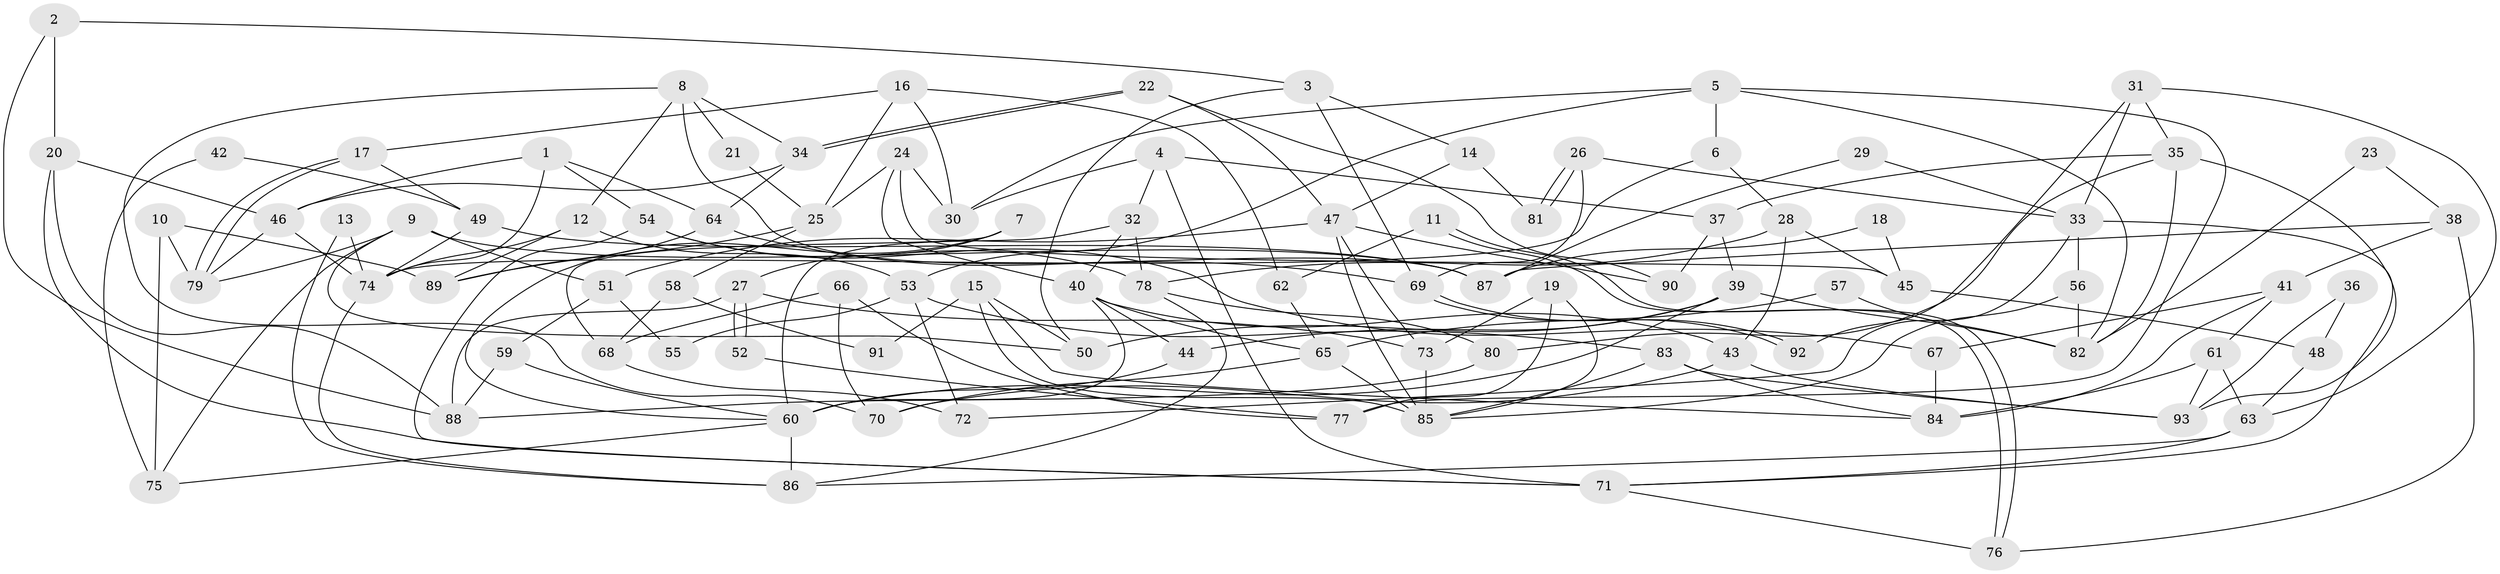 // Generated by graph-tools (version 1.1) at 2025/49/03/09/25 04:49:34]
// undirected, 93 vertices, 186 edges
graph export_dot {
graph [start="1"]
  node [color=gray90,style=filled];
  1;
  2;
  3;
  4;
  5;
  6;
  7;
  8;
  9;
  10;
  11;
  12;
  13;
  14;
  15;
  16;
  17;
  18;
  19;
  20;
  21;
  22;
  23;
  24;
  25;
  26;
  27;
  28;
  29;
  30;
  31;
  32;
  33;
  34;
  35;
  36;
  37;
  38;
  39;
  40;
  41;
  42;
  43;
  44;
  45;
  46;
  47;
  48;
  49;
  50;
  51;
  52;
  53;
  54;
  55;
  56;
  57;
  58;
  59;
  60;
  61;
  62;
  63;
  64;
  65;
  66;
  67;
  68;
  69;
  70;
  71;
  72;
  73;
  74;
  75;
  76;
  77;
  78;
  79;
  80;
  81;
  82;
  83;
  84;
  85;
  86;
  87;
  88;
  89;
  90;
  91;
  92;
  93;
  1 -- 46;
  1 -- 54;
  1 -- 64;
  1 -- 74;
  2 -- 88;
  2 -- 20;
  2 -- 3;
  3 -- 69;
  3 -- 14;
  3 -- 50;
  4 -- 32;
  4 -- 37;
  4 -- 30;
  4 -- 71;
  5 -- 53;
  5 -- 30;
  5 -- 6;
  5 -- 77;
  5 -- 82;
  6 -- 74;
  6 -- 28;
  7 -- 27;
  7 -- 68;
  7 -- 60;
  8 -- 34;
  8 -- 87;
  8 -- 12;
  8 -- 21;
  8 -- 70;
  9 -- 50;
  9 -- 79;
  9 -- 51;
  9 -- 75;
  9 -- 87;
  10 -- 79;
  10 -- 75;
  10 -- 89;
  11 -- 62;
  11 -- 76;
  11 -- 76;
  12 -- 74;
  12 -- 53;
  12 -- 89;
  13 -- 86;
  13 -- 74;
  14 -- 47;
  14 -- 81;
  15 -- 50;
  15 -- 85;
  15 -- 84;
  15 -- 91;
  16 -- 30;
  16 -- 17;
  16 -- 25;
  16 -- 62;
  17 -- 49;
  17 -- 79;
  17 -- 79;
  18 -- 45;
  18 -- 87;
  19 -- 85;
  19 -- 73;
  19 -- 77;
  20 -- 71;
  20 -- 88;
  20 -- 46;
  21 -- 25;
  22 -- 90;
  22 -- 34;
  22 -- 34;
  22 -- 47;
  23 -- 82;
  23 -- 38;
  24 -- 40;
  24 -- 25;
  24 -- 30;
  24 -- 45;
  25 -- 89;
  25 -- 58;
  26 -- 81;
  26 -- 81;
  26 -- 69;
  26 -- 33;
  27 -- 52;
  27 -- 52;
  27 -- 88;
  27 -- 73;
  28 -- 78;
  28 -- 43;
  28 -- 45;
  29 -- 87;
  29 -- 33;
  31 -- 35;
  31 -- 33;
  31 -- 63;
  31 -- 92;
  32 -- 40;
  32 -- 60;
  32 -- 78;
  33 -- 71;
  33 -- 56;
  33 -- 72;
  34 -- 64;
  34 -- 46;
  35 -- 93;
  35 -- 82;
  35 -- 37;
  35 -- 80;
  36 -- 93;
  36 -- 48;
  37 -- 39;
  37 -- 90;
  38 -- 76;
  38 -- 41;
  38 -- 87;
  39 -- 60;
  39 -- 44;
  39 -- 50;
  39 -- 82;
  40 -- 60;
  40 -- 43;
  40 -- 44;
  40 -- 65;
  41 -- 61;
  41 -- 84;
  41 -- 67;
  42 -- 49;
  42 -- 75;
  43 -- 70;
  43 -- 93;
  44 -- 60;
  45 -- 48;
  46 -- 74;
  46 -- 79;
  47 -- 85;
  47 -- 51;
  47 -- 73;
  47 -- 90;
  48 -- 63;
  49 -- 87;
  49 -- 74;
  51 -- 55;
  51 -- 59;
  52 -- 77;
  53 -- 83;
  53 -- 55;
  53 -- 72;
  54 -- 71;
  54 -- 67;
  54 -- 78;
  56 -- 82;
  56 -- 85;
  57 -- 82;
  57 -- 65;
  58 -- 68;
  58 -- 91;
  59 -- 60;
  59 -- 88;
  60 -- 86;
  60 -- 75;
  61 -- 93;
  61 -- 63;
  61 -- 84;
  62 -- 65;
  63 -- 86;
  63 -- 71;
  64 -- 89;
  64 -- 69;
  65 -- 85;
  65 -- 70;
  66 -- 70;
  66 -- 77;
  66 -- 68;
  67 -- 84;
  68 -- 72;
  69 -- 92;
  69 -- 92;
  71 -- 76;
  73 -- 85;
  74 -- 86;
  78 -- 80;
  78 -- 86;
  80 -- 88;
  83 -- 85;
  83 -- 84;
  83 -- 93;
}
